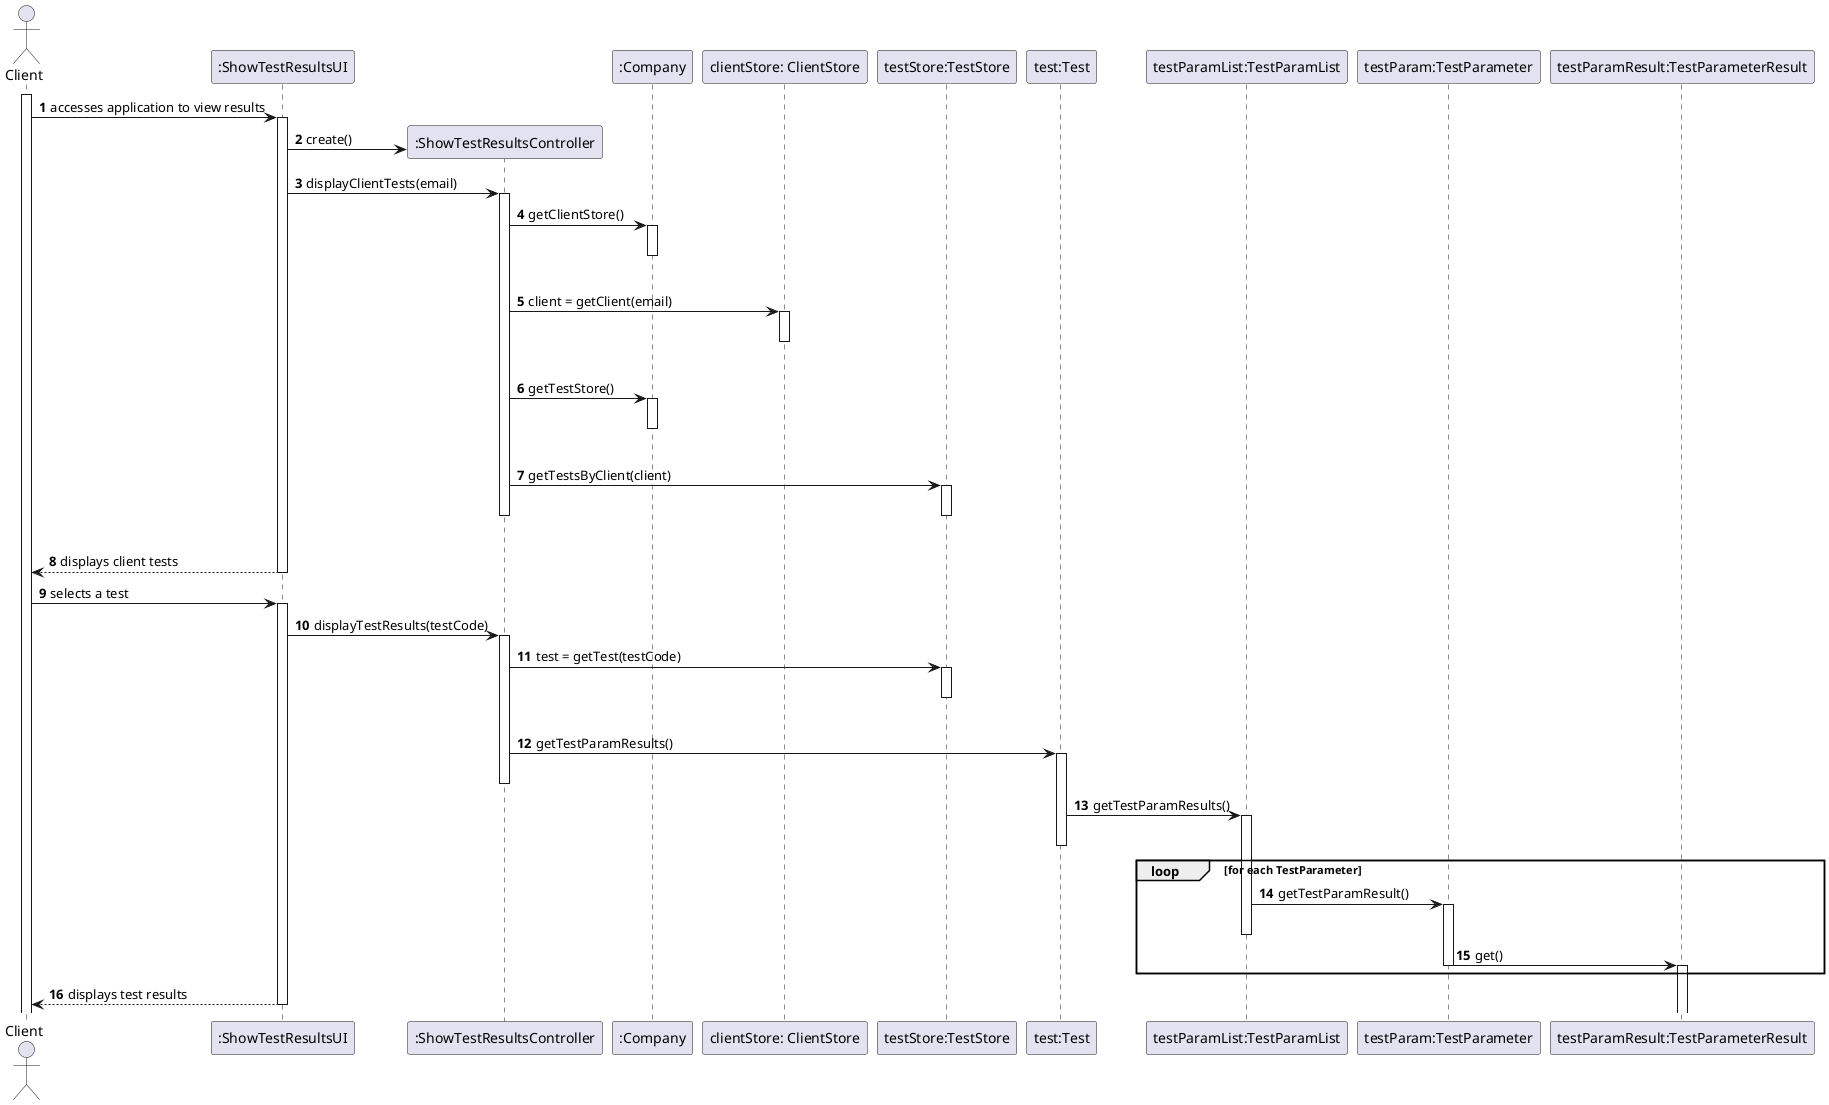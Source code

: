@startuml
autonumber

actor Client as cli
participant ":ShowTestResultsUI" as ui
participant ":ShowTestResultsController" as controller
participant ":Company" as company
participant "clientStore: ClientStore" as cstore
participant "testStore:TestStore" as tstore
participant "test:Test" as test
participant "testParamList:TestParamList" as testparamls
participant "testParam:TestParameter" as testparam
participant "testParamResult:TestParameterResult" as testparamres

activate cli
cli -> ui : accesses application to view results
activate ui
create controller
ui -> controller : create()
ui -> controller : displayClientTests(email)
activate controller
controller -> company : getClientStore()
activate company
|||
deactivate company
controller -> cstore : client = getClient(email)
activate cstore
|||
deactivate cstore
controller -> company : getTestStore()
activate company
|||
deactivate company
controller -> tstore : getTestsByClient(client)
activate tstore
|||
deactivate tstore
deactivate controller
ui --> cli : displays client tests
deactivate ui
cli -> ui : selects a test
activate ui
ui -> controller : displayTestResults(testCode)
activate controller
controller -> tstore : test = getTest(testCode)
activate tstore
|||
deactivate tstore
controller -> test : getTestParamResults()
activate test
deactivate controller
test -> testparamls : getTestParamResults()
activate testparamls
deactivate test
loop for each TestParameter
testparamls -> testparam : getTestParamResult()
activate testparam
deactivate testparamls
testparam -> testparamres : get()
deactivate testparam
activate testparamres
deactivate testparamres
end loop
ui --> cli : displays test results
deactivate ui
@enduml